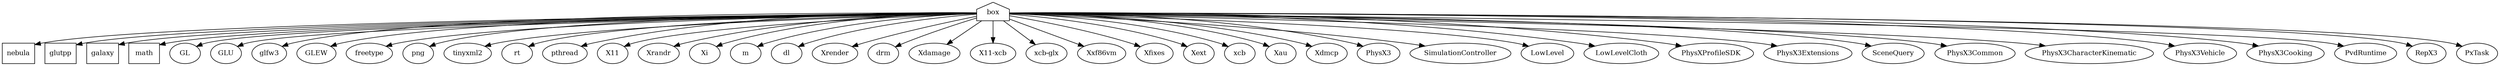 digraph GG {
node [
  fontsize = "12"
];
    "node0" [ label="box" shape="house"];
    "node4" [ label="nebula" shape="box"];
    "node0" -> "node4" // box -> nebula
    "node2" [ label="glutpp" shape="box"];
    "node0" -> "node2" // box -> glutpp
    "node1" [ label="galaxy" shape="box"];
    "node0" -> "node1" // box -> galaxy
    "node3" [ label="math" shape="box"];
    "node0" -> "node3" // box -> math
    "node5" [ label="GL" shape="ellipse"];
    "node0" -> "node5" // box -> GL
    "node6" [ label="GLU" shape="ellipse"];
    "node0" -> "node6" // box -> GLU
    "node7" [ label="glfw3" shape="ellipse"];
    "node0" -> "node7" // box -> glfw3
    "node8" [ label="GLEW" shape="ellipse"];
    "node0" -> "node8" // box -> GLEW
    "node9" [ label="freetype" shape="ellipse"];
    "node0" -> "node9" // box -> freetype
    "node10" [ label="png" shape="ellipse"];
    "node0" -> "node10" // box -> png
    "node11" [ label="tinyxml2" shape="ellipse"];
    "node0" -> "node11" // box -> tinyxml2
    "node12" [ label="rt" shape="ellipse"];
    "node0" -> "node12" // box -> rt
    "node13" [ label="pthread" shape="ellipse"];
    "node0" -> "node13" // box -> pthread
    "node14" [ label="X11" shape="ellipse"];
    "node0" -> "node14" // box -> X11
    "node15" [ label="Xrandr" shape="ellipse"];
    "node0" -> "node15" // box -> Xrandr
    "node16" [ label="Xi" shape="ellipse"];
    "node0" -> "node16" // box -> Xi
    "node17" [ label="m" shape="ellipse"];
    "node0" -> "node17" // box -> m
    "node18" [ label="dl" shape="ellipse"];
    "node0" -> "node18" // box -> dl
    "node19" [ label="Xrender" shape="ellipse"];
    "node0" -> "node19" // box -> Xrender
    "node20" [ label="drm" shape="ellipse"];
    "node0" -> "node20" // box -> drm
    "node21" [ label="Xdamage" shape="ellipse"];
    "node0" -> "node21" // box -> Xdamage
    "node22" [ label="X11-xcb" shape="ellipse"];
    "node0" -> "node22" // box -> X11-xcb
    "node23" [ label="xcb-glx" shape="ellipse"];
    "node0" -> "node23" // box -> xcb-glx
    "node24" [ label="Xxf86vm" shape="ellipse"];
    "node0" -> "node24" // box -> Xxf86vm
    "node25" [ label="Xfixes" shape="ellipse"];
    "node0" -> "node25" // box -> Xfixes
    "node26" [ label="Xext" shape="ellipse"];
    "node0" -> "node26" // box -> Xext
    "node27" [ label="xcb" shape="ellipse"];
    "node0" -> "node27" // box -> xcb
    "node28" [ label="Xau" shape="ellipse"];
    "node0" -> "node28" // box -> Xau
    "node29" [ label="Xdmcp" shape="ellipse"];
    "node0" -> "node29" // box -> Xdmcp
    "node30" [ label="PhysX3" shape="ellipse"];
    "node0" -> "node30" // box -> PhysX3
    "node31" [ label="SimulationController" shape="ellipse"];
    "node0" -> "node31" // box -> SimulationController
    "node32" [ label="LowLevel" shape="ellipse"];
    "node0" -> "node32" // box -> LowLevel
    "node33" [ label="LowLevelCloth" shape="ellipse"];
    "node0" -> "node33" // box -> LowLevelCloth
    "node34" [ label="PhysXProfileSDK" shape="ellipse"];
    "node0" -> "node34" // box -> PhysXProfileSDK
    "node35" [ label="PhysX3Extensions" shape="ellipse"];
    "node0" -> "node35" // box -> PhysX3Extensions
    "node36" [ label="SceneQuery" shape="ellipse"];
    "node0" -> "node36" // box -> SceneQuery
    "node37" [ label="PhysX3Common" shape="ellipse"];
    "node0" -> "node37" // box -> PhysX3Common
    "node38" [ label="PhysX3CharacterKinematic" shape="ellipse"];
    "node0" -> "node38" // box -> PhysX3CharacterKinematic
    "node39" [ label="PhysX3Vehicle" shape="ellipse"];
    "node0" -> "node39" // box -> PhysX3Vehicle
    "node40" [ label="PhysX3Cooking" shape="ellipse"];
    "node0" -> "node40" // box -> PhysX3Cooking
    "node41" [ label="PvdRuntime" shape="ellipse"];
    "node0" -> "node41" // box -> PvdRuntime
    "node42" [ label="RepX3" shape="ellipse"];
    "node0" -> "node42" // box -> RepX3
    "node43" [ label="PxTask" shape="ellipse"];
    "node0" -> "node43" // box -> PxTask
}
